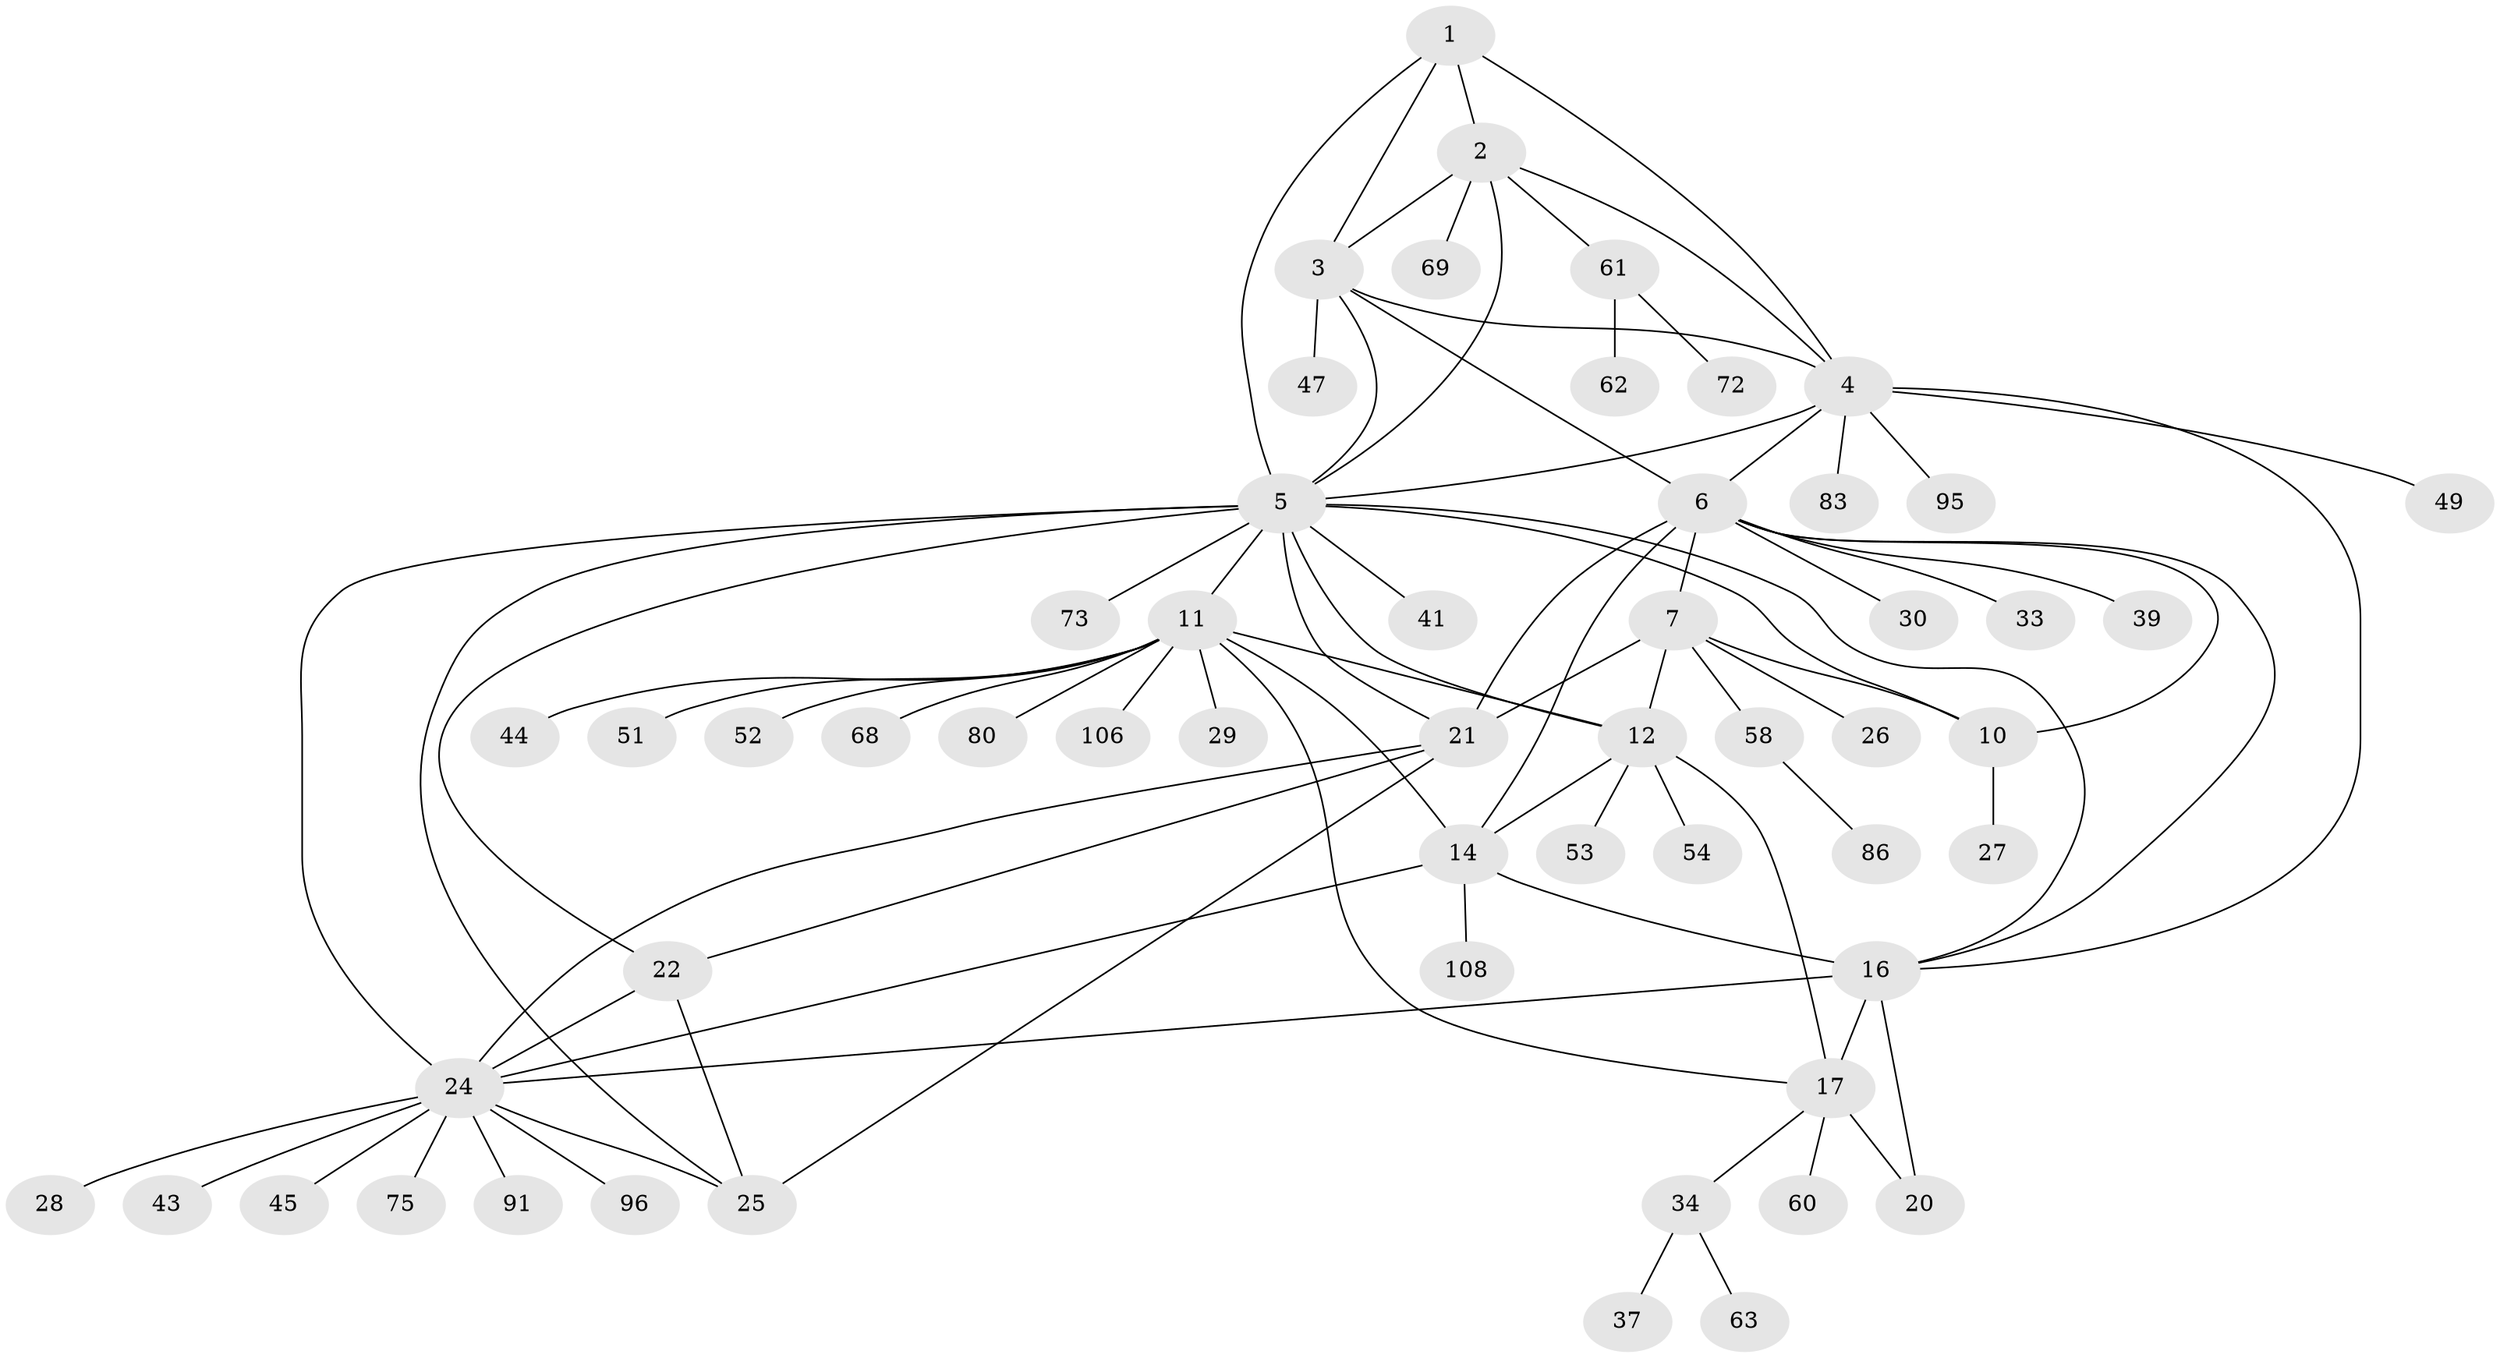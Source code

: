 // original degree distribution, {5: 0.018018018018018018, 6: 0.036036036036036036, 8: 0.04504504504504504, 9: 0.009009009009009009, 13: 0.009009009009009009, 11: 0.02702702702702703, 7: 0.02702702702702703, 10: 0.02702702702702703, 4: 0.02702702702702703, 12: 0.009009009009009009, 1: 0.6126126126126126, 2: 0.0990990990990991, 3: 0.05405405405405406}
// Generated by graph-tools (version 1.1) at 2025/16/03/09/25 04:16:04]
// undirected, 55 vertices, 83 edges
graph export_dot {
graph [start="1"]
  node [color=gray90,style=filled];
  1 [super="+40"];
  2;
  3 [super="+42+71"];
  4;
  5 [super="+23+50+55"];
  6 [super="+97+70+87+107+8+32+38"];
  7 [super="+9+36"];
  10;
  11 [super="+15+102+76+79"];
  12 [super="+13+92+57"];
  14 [super="+35"];
  16 [super="+18+109"];
  17 [super="+48+19+104+101"];
  20;
  21 [super="+90+100+110+89"];
  22;
  24;
  25 [super="+94"];
  26;
  27;
  28 [super="+103"];
  29;
  30;
  33;
  34;
  37;
  39 [super="+46"];
  41;
  43;
  44;
  45;
  47;
  49;
  51;
  52 [super="+64+59"];
  53;
  54;
  58;
  60;
  61;
  62;
  63;
  68;
  69;
  72;
  73;
  75;
  80;
  83;
  86;
  91;
  95;
  96;
  106;
  108;
  1 -- 2;
  1 -- 3;
  1 -- 4;
  1 -- 5;
  2 -- 3;
  2 -- 4;
  2 -- 5;
  2 -- 61;
  2 -- 69;
  3 -- 4;
  3 -- 5;
  3 -- 47;
  3 -- 6;
  4 -- 5;
  4 -- 49;
  4 -- 83;
  4 -- 95;
  4 -- 16;
  4 -- 6;
  5 -- 41;
  5 -- 73;
  5 -- 21 [weight=2];
  5 -- 11;
  5 -- 12;
  5 -- 16;
  5 -- 22;
  5 -- 24;
  5 -- 25;
  5 -- 10;
  6 -- 7 [weight=4];
  6 -- 10 [weight=2];
  6 -- 33;
  6 -- 21;
  6 -- 39;
  6 -- 30;
  6 -- 16;
  6 -- 14;
  7 -- 10 [weight=2];
  7 -- 58;
  7 -- 26;
  7 -- 21;
  7 -- 12;
  10 -- 27;
  11 -- 12 [weight=4];
  11 -- 14 [weight=2];
  11 -- 29;
  11 -- 68;
  11 -- 106;
  11 -- 44;
  11 -- 80;
  11 -- 17;
  11 -- 51;
  11 -- 52;
  12 -- 14 [weight=2];
  12 -- 54;
  12 -- 17;
  12 -- 53;
  14 -- 24;
  14 -- 108;
  14 -- 16;
  16 -- 17 [weight=4];
  16 -- 20 [weight=2];
  16 -- 24;
  17 -- 20 [weight=2];
  17 -- 34;
  17 -- 60;
  21 -- 22;
  21 -- 24;
  21 -- 25;
  22 -- 24;
  22 -- 25;
  24 -- 25;
  24 -- 28;
  24 -- 43;
  24 -- 45;
  24 -- 75;
  24 -- 91;
  24 -- 96;
  34 -- 37;
  34 -- 63;
  58 -- 86;
  61 -- 62;
  61 -- 72;
}
